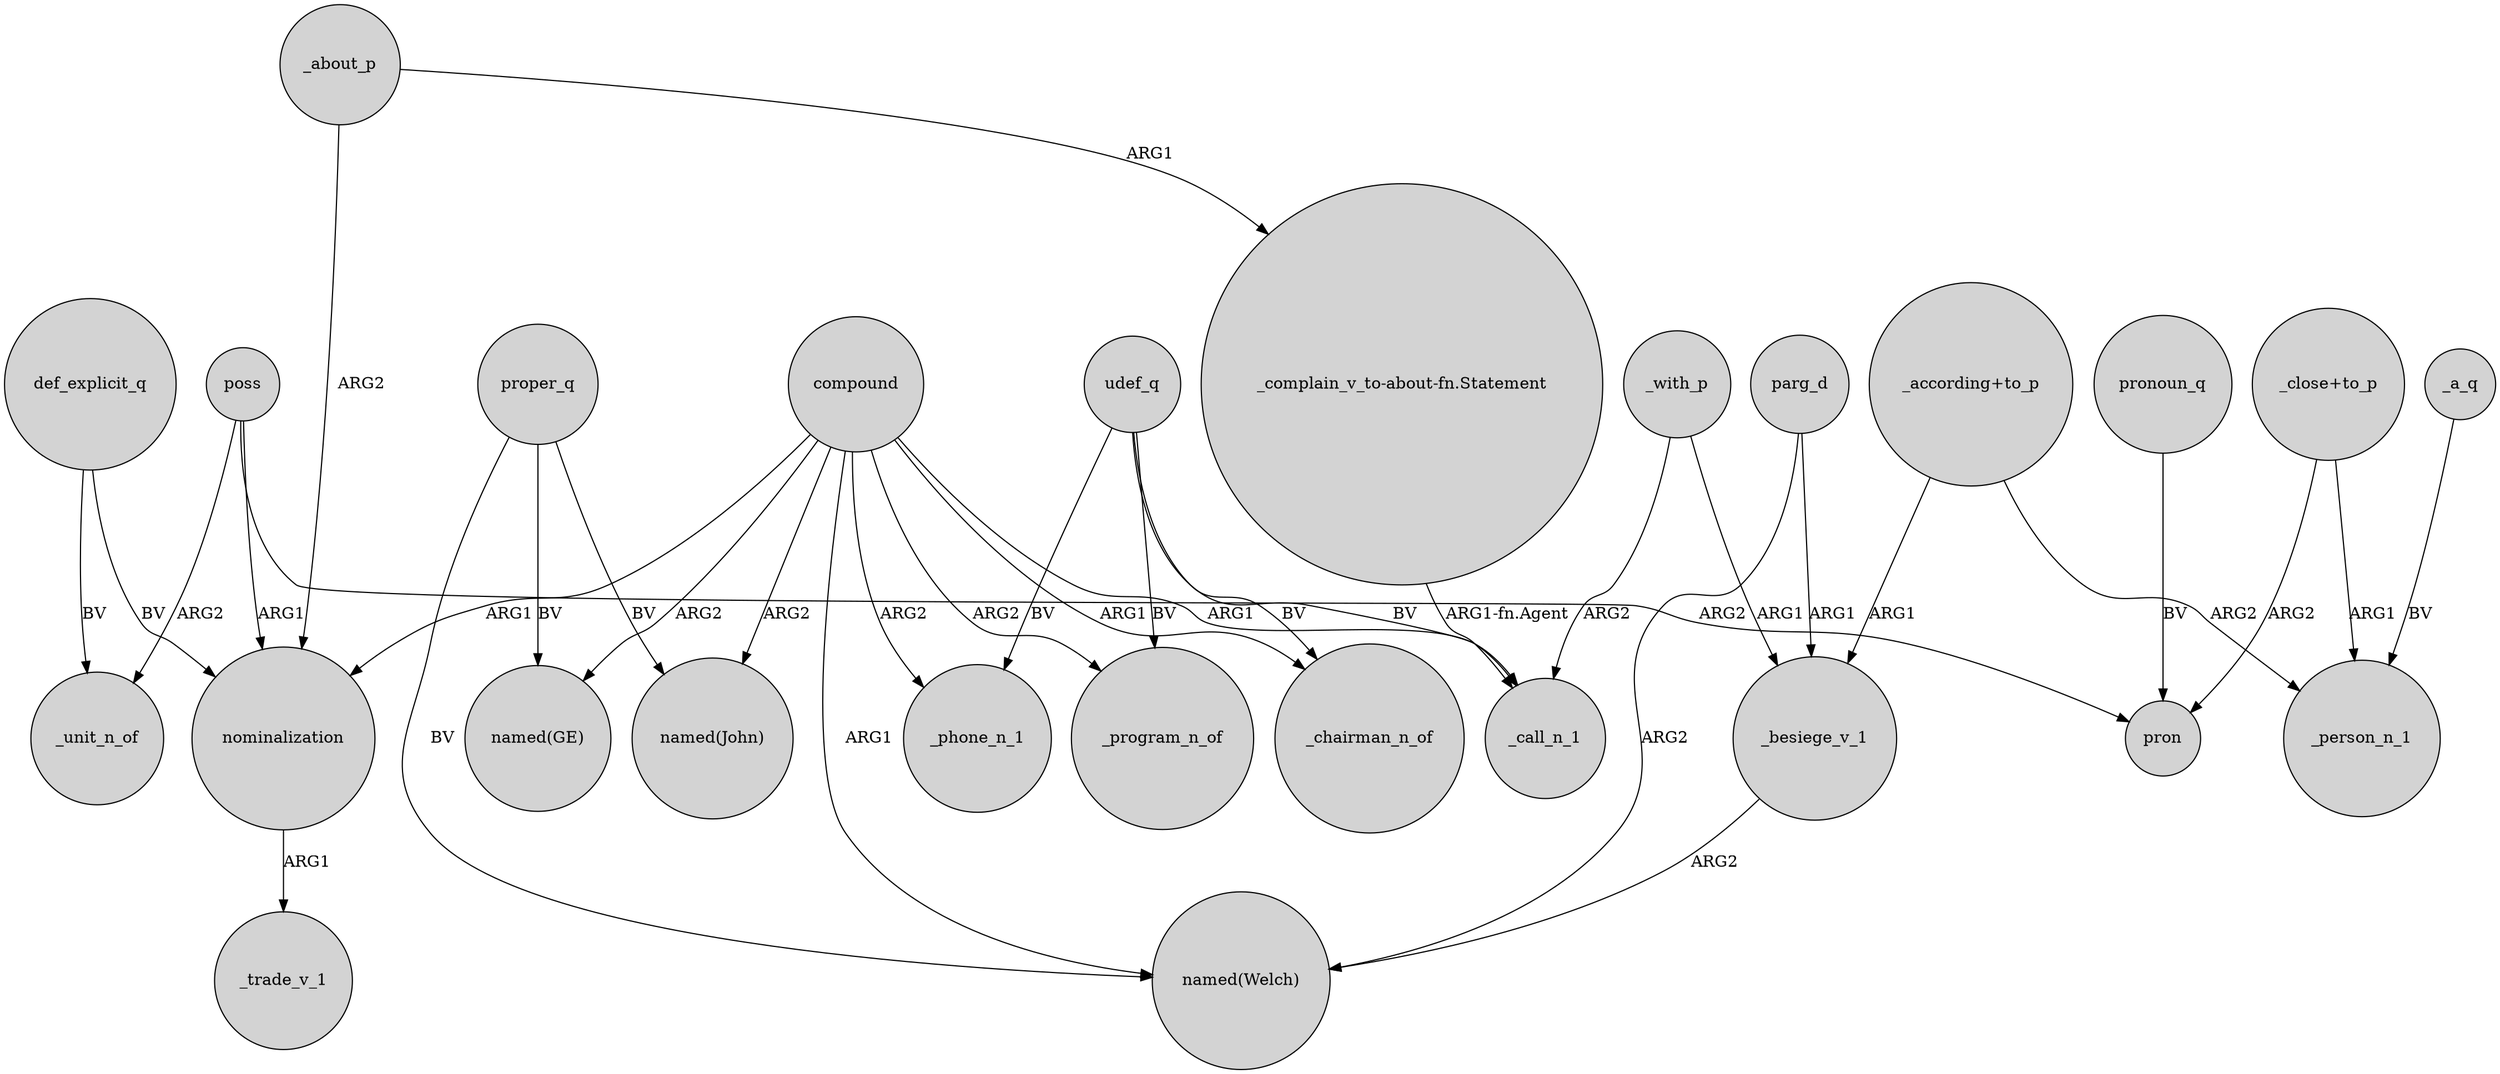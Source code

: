 digraph {
	node [shape=circle style=filled]
	compound -> "named(John)" [label=ARG2]
	compound -> _program_n_of [label=ARG2]
	"_according+to_p" -> _besiege_v_1 [label=ARG1]
	compound -> _chairman_n_of [label=ARG1]
	poss -> pron [label=ARG2]
	compound -> "named(GE)" [label=ARG2]
	def_explicit_q -> _unit_n_of [label=BV]
	_about_p -> "_complain_v_to-about-fn.Statement" [label=ARG1]
	_with_p -> _call_n_1 [label=ARG2]
	_about_p -> nominalization [label=ARG2]
	proper_q -> "named(GE)" [label=BV]
	_a_q -> _person_n_1 [label=BV]
	poss -> _unit_n_of [label=ARG2]
	udef_q -> _program_n_of [label=BV]
	compound -> "named(Welch)" [label=ARG1]
	parg_d -> "named(Welch)" [label=ARG2]
	nominalization -> _trade_v_1 [label=ARG1]
	compound -> _phone_n_1 [label=ARG2]
	udef_q -> _chairman_n_of [label=BV]
	poss -> nominalization [label=ARG1]
	"_according+to_p" -> _person_n_1 [label=ARG2]
	pronoun_q -> pron [label=BV]
	parg_d -> _besiege_v_1 [label=ARG1]
	"_complain_v_to-about-fn.Statement" -> _call_n_1 [label="ARG1-fn.Agent"]
	"_close+to_p" -> _person_n_1 [label=ARG1]
	_besiege_v_1 -> "named(Welch)" [label=ARG2]
	"_close+to_p" -> pron [label=ARG2]
	_with_p -> _besiege_v_1 [label=ARG1]
	def_explicit_q -> nominalization [label=BV]
	proper_q -> "named(Welch)" [label=BV]
	compound -> _call_n_1 [label=ARG1]
	proper_q -> "named(John)" [label=BV]
	udef_q -> _phone_n_1 [label=BV]
	compound -> nominalization [label=ARG1]
	udef_q -> _call_n_1 [label=BV]
}
